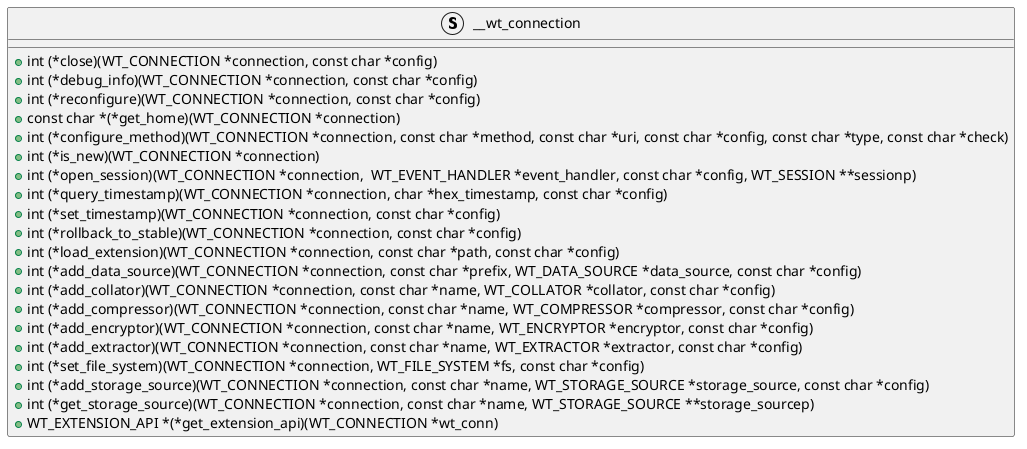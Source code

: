@startuml WT_CONNECTION

struct "__wt_connection" as WT_CONNECTION {

    + int (*close)(WT_CONNECTION *connection, const char *config)
	+ int (*debug_info)(WT_CONNECTION *connection, const char *config)
	+ int (*reconfigure)(WT_CONNECTION *connection, const char *config)
	+ const char *(*get_home)(WT_CONNECTION *connection)
	+ int (*configure_method)(WT_CONNECTION *connection, const char *method, const char *uri, const char *config, const char *type, const char *check)
	+ int (*is_new)(WT_CONNECTION *connection)
	+ int (*open_session)(WT_CONNECTION *connection,  WT_EVENT_HANDLER *event_handler, const char *config, WT_SESSION **sessionp)
	+ int (*query_timestamp)(WT_CONNECTION *connection, char *hex_timestamp, const char *config)
	+ int (*set_timestamp)(WT_CONNECTION *connection, const char *config)
	+ int (*rollback_to_stable)(WT_CONNECTION *connection, const char *config)
	+ int (*load_extension)(WT_CONNECTION *connection, const char *path, const char *config)
	+ int (*add_data_source)(WT_CONNECTION *connection, const char *prefix, WT_DATA_SOURCE *data_source, const char *config)
	+ int (*add_collator)(WT_CONNECTION *connection, const char *name, WT_COLLATOR *collator, const char *config)
	+ int (*add_compressor)(WT_CONNECTION *connection, const char *name, WT_COMPRESSOR *compressor, const char *config)
	+ int (*add_encryptor)(WT_CONNECTION *connection, const char *name, WT_ENCRYPTOR *encryptor, const char *config)
	+ int (*add_extractor)(WT_CONNECTION *connection, const char *name, WT_EXTRACTOR *extractor, const char *config)
	+ int (*set_file_system)(WT_CONNECTION *connection, WT_FILE_SYSTEM *fs, const char *config)
	+ int (*add_storage_source)(WT_CONNECTION *connection, const char *name, WT_STORAGE_SOURCE *storage_source, const char *config)
	+ int (*get_storage_source)(WT_CONNECTION *connection, const char *name, WT_STORAGE_SOURCE **storage_sourcep)
	+ WT_EXTENSION_API *(*get_extension_api)(WT_CONNECTION *wt_conn)
}

@enduml